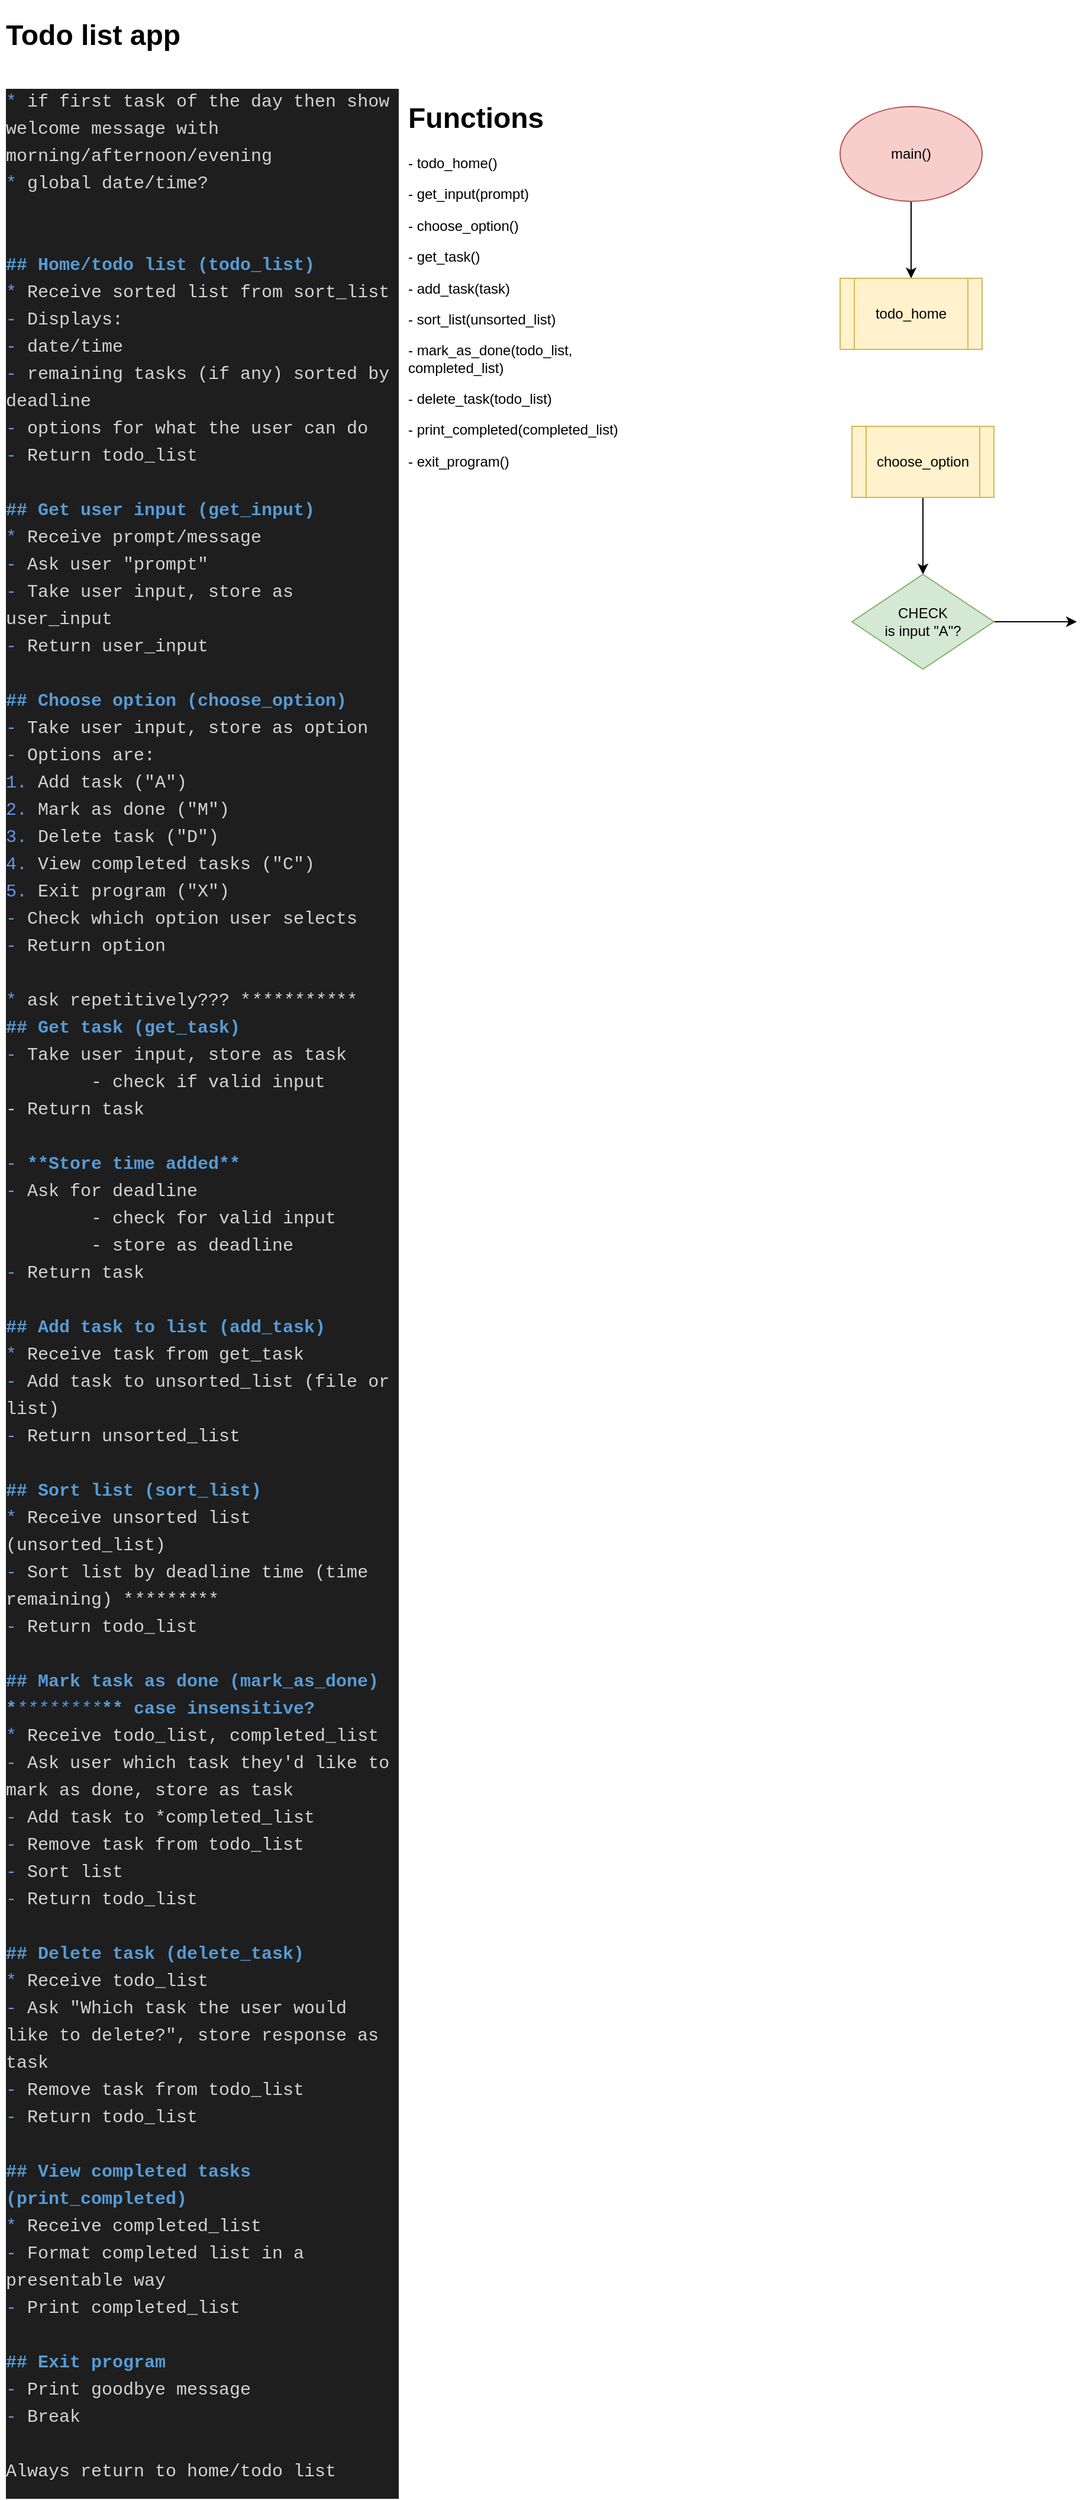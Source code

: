 <mxfile version="19.0.3" type="device"><diagram id="rKh5Dptz9xbxb2ssqwDk" name="Page-1"><mxGraphModel dx="970" dy="706" grid="1" gridSize="10" guides="1" tooltips="1" connect="1" arrows="1" fold="1" page="1" pageScale="1" pageWidth="827" pageHeight="1169" math="0" shadow="0"><root><mxCell id="0"/><mxCell id="1" parent="0"/><mxCell id="ehe5Sm8vD9EuaE62V5g2-1" value="&lt;h1&gt;Todo list app&lt;/h1&gt;&lt;div&gt;&lt;br&gt;&lt;/div&gt;&lt;div style=&quot;color: rgb(212, 212, 212); background-color: rgb(30, 30, 30); font-family: Menlo, Monaco, &amp;quot;Courier New&amp;quot;, monospace; font-size: 15px; line-height: 23px;&quot;&gt;&lt;div&gt;&lt;span style=&quot;color: #6796e6;&quot;&gt;*&lt;/span&gt; if first task of the day then show welcome message with morning/afternoon/evening&lt;/div&gt;&lt;div&gt;&lt;span style=&quot;color: #6796e6;&quot;&gt;*&lt;/span&gt; global date/time?&lt;/div&gt;&lt;br&gt;&lt;br&gt;&lt;div&gt;&lt;span style=&quot;color: #569cd6;font-weight: bold;&quot;&gt;## Home/todo list (todo_list)&lt;/span&gt;&lt;/div&gt;&lt;div&gt;&lt;span style=&quot;color: #6796e6;&quot;&gt;*&lt;/span&gt; Receive sorted list from sort_list&lt;/div&gt;&lt;div&gt;&lt;span style=&quot;color: #6796e6;&quot;&gt;-&lt;/span&gt; Displays:&lt;/div&gt;&lt;div&gt;    &lt;span style=&quot;color: #6796e6;&quot;&gt;-&lt;/span&gt; date/time&lt;/div&gt;&lt;div&gt;    &lt;span style=&quot;color: #6796e6;&quot;&gt;-&lt;/span&gt; remaining tasks (if any) sorted by deadline&lt;/div&gt;&lt;div&gt;    &lt;span style=&quot;color: #6796e6;&quot;&gt;-&lt;/span&gt; options for what the user can do&lt;/div&gt;&lt;div&gt;&lt;span style=&quot;color: #6796e6;&quot;&gt;-&lt;/span&gt; Return todo_list&lt;/div&gt;&lt;br&gt;&lt;div&gt;&lt;span style=&quot;color: #569cd6;font-weight: bold;&quot;&gt;## Get user input (get_input)&lt;/span&gt;&lt;/div&gt;&lt;div&gt;&lt;span style=&quot;color: #6796e6;&quot;&gt;*&lt;/span&gt; Receive prompt/message&lt;/div&gt;&lt;div&gt;&lt;span style=&quot;color: #6796e6;&quot;&gt;-&lt;/span&gt; Ask user &quot;prompt&quot;&lt;/div&gt;&lt;div&gt;&lt;span style=&quot;color: #6796e6;&quot;&gt;-&lt;/span&gt; Take user input, store as user_input&lt;/div&gt;&lt;div&gt;&lt;span style=&quot;color: #6796e6;&quot;&gt;-&lt;/span&gt; Return user_input&lt;/div&gt;&lt;br&gt;&lt;div&gt;&lt;span style=&quot;color: #569cd6;font-weight: bold;&quot;&gt;## Choose option (choose_option)&lt;/span&gt;&lt;/div&gt;&lt;div&gt;&lt;span style=&quot;color: #6796e6;&quot;&gt;-&lt;/span&gt; Take user input, store as option&lt;/div&gt;&lt;div&gt;&lt;span style=&quot;color: #6796e6;&quot;&gt;-&lt;/span&gt; Options are:&lt;/div&gt;&lt;div&gt;    &lt;span style=&quot;color: #6796e6;&quot;&gt;1.&lt;/span&gt; Add task (&quot;A&quot;)&lt;/div&gt;&lt;div&gt;    &lt;span style=&quot;color: #6796e6;&quot;&gt;2.&lt;/span&gt; Mark as done (&quot;M&quot;)&lt;/div&gt;&lt;div&gt;    &lt;span style=&quot;color: #6796e6;&quot;&gt;3.&lt;/span&gt; Delete task (&quot;D&quot;)&lt;/div&gt;&lt;div&gt;    &lt;span style=&quot;color: #6796e6;&quot;&gt;4.&lt;/span&gt; View completed tasks (&quot;C&quot;)&lt;/div&gt;&lt;div&gt;    &lt;span style=&quot;color: #6796e6;&quot;&gt;5.&lt;/span&gt; Exit program (&quot;X&quot;)&lt;/div&gt;&lt;div&gt;&lt;span style=&quot;color: #6796e6;&quot;&gt;-&lt;/span&gt; Check which option user selects&lt;/div&gt;&lt;div&gt;&lt;span style=&quot;color: #6796e6;&quot;&gt;-&lt;/span&gt; Return option&lt;/div&gt;&lt;br&gt;&lt;div&gt;&lt;span style=&quot;color: #6796e6;&quot;&gt;*&lt;/span&gt; ask repetitively??? *&lt;span style=&quot;font-style: italic;&quot;&gt;********&lt;/span&gt;**&lt;/div&gt;&lt;div&gt;&lt;span style=&quot;color: #569cd6;font-weight: bold;&quot;&gt;## Get task (get_task)&lt;/span&gt;&lt;/div&gt;&lt;div&gt;&lt;span style=&quot;color: #6796e6;&quot;&gt;-&lt;/span&gt; Take user input, store as task&lt;/div&gt;&lt;div&gt;&lt;span style=&quot;white-space: pre;&quot;&gt;&#9;&lt;/span&gt;- check if valid input&lt;br&gt;&lt;/div&gt;&lt;div&gt;- Return task&lt;/div&gt;&lt;div&gt;&lt;br&gt;&lt;/div&gt;&lt;div&gt;&lt;span style=&quot;color: #6796e6;&quot;&gt;-&lt;/span&gt; &lt;span style=&quot;color: #569cd6;font-weight: bold;&quot;&gt;**Store time added**&lt;/span&gt;&lt;/div&gt;&lt;div&gt;&lt;span style=&quot;color: #6796e6;&quot;&gt;-&lt;/span&gt; Ask for deadline&lt;/div&gt;&lt;div&gt;&lt;span style=&quot;white-space: pre;&quot;&gt;&#9;&lt;/span&gt;- check for valid input&lt;/div&gt;&lt;div&gt;&lt;span style=&quot;white-space: pre;&quot;&gt;&#9;&lt;/span&gt;- store as deadline&lt;/div&gt;&lt;div&gt;&lt;span style=&quot;color: #6796e6;&quot;&gt;-&lt;/span&gt; Return task&lt;/div&gt;&lt;br&gt;&lt;div&gt;&lt;span style=&quot;color: #569cd6;font-weight: bold;&quot;&gt;## Add task to list (add_task)&lt;/span&gt;&lt;/div&gt;&lt;div&gt;&lt;span style=&quot;color: #6796e6;&quot;&gt;*&lt;/span&gt; Receive task from get_task&lt;/div&gt;&lt;div&gt;&lt;span style=&quot;color: #6796e6;&quot;&gt;-&lt;/span&gt; Add task to unsorted_list (file or list)&lt;/div&gt;&lt;div&gt;&lt;span style=&quot;color: #6796e6;&quot;&gt;-&lt;/span&gt; Return unsorted_list&lt;/div&gt;&lt;br&gt;&lt;div&gt;&lt;span style=&quot;color: #569cd6;font-weight: bold;&quot;&gt;## Sort list (sort_list)&lt;/span&gt;&lt;/div&gt;&lt;div&gt;&lt;span style=&quot;color: #6796e6;&quot;&gt;*&lt;/span&gt; Receive unsorted list (unsorted_list)&lt;/div&gt;&lt;div&gt;&lt;span style=&quot;color: #6796e6;&quot;&gt;-&lt;/span&gt; Sort list by deadline time (time remaining) *&lt;span style=&quot;font-style: italic;&quot;&gt;******&lt;/span&gt;**&lt;/div&gt;&lt;div&gt;&lt;span style=&quot;color: #6796e6;&quot;&gt;-&lt;/span&gt; Return todo_list&lt;/div&gt;&lt;br&gt;&lt;div&gt;&lt;span style=&quot;color: #569cd6;font-weight: bold;&quot;&gt;## Mark task as done (mark_as_done) *&lt;/span&gt;&lt;span style=&quot;color: #569cd6;font-style: italic;&quot;&gt;********&lt;/span&gt;&lt;span style=&quot;color: #569cd6;font-weight: bold;&quot;&gt;** case insensitive?&lt;/span&gt;&lt;/div&gt;&lt;div&gt;&lt;span style=&quot;color: #6796e6;&quot;&gt;*&lt;/span&gt; Receive todo_list, completed_list&lt;/div&gt;&lt;div&gt;&lt;span style=&quot;color: #6796e6;&quot;&gt;-&lt;/span&gt; Ask user which task they'd like to mark as done, store as task&lt;/div&gt;&lt;div&gt;&lt;span style=&quot;color: #6796e6;&quot;&gt;-&lt;/span&gt; Add task to *completed_list&lt;/div&gt;&lt;div&gt;&lt;span style=&quot;color: #6796e6;&quot;&gt;-&lt;/span&gt; Remove task from todo_list&lt;/div&gt;&lt;div&gt;&lt;span style=&quot;color: #6796e6;&quot;&gt;-&lt;/span&gt; Sort list&lt;/div&gt;&lt;div&gt;&lt;span style=&quot;color: #6796e6;&quot;&gt;-&lt;/span&gt; Return todo_list&lt;/div&gt;&lt;br&gt;&lt;div&gt;&lt;span style=&quot;color: #569cd6;font-weight: bold;&quot;&gt;## Delete task (delete_task)&lt;/span&gt;&lt;/div&gt;&lt;div&gt;&lt;span style=&quot;color: #6796e6;&quot;&gt;*&lt;/span&gt; Receive todo_list&lt;/div&gt;&lt;div&gt;&lt;span style=&quot;color: #6796e6;&quot;&gt;-&lt;/span&gt; Ask &quot;Which task the user would like to delete?&quot;, store response as task&lt;/div&gt;&lt;div&gt;&lt;span style=&quot;color: #6796e6;&quot;&gt;-&lt;/span&gt; Remove task from todo_list&lt;/div&gt;&lt;div&gt;&lt;span style=&quot;color: #6796e6;&quot;&gt;-&lt;/span&gt; Return todo_list&lt;/div&gt;&lt;br&gt;&lt;div&gt;&lt;span style=&quot;color: #569cd6;font-weight: bold;&quot;&gt;## View completed tasks (print_completed)&lt;/span&gt;&lt;/div&gt;&lt;div&gt;&lt;span style=&quot;color: #6796e6;&quot;&gt;*&lt;/span&gt; Receive completed_list&lt;/div&gt;&lt;div&gt;&lt;span style=&quot;color: #6796e6;&quot;&gt;-&lt;/span&gt; Format completed list in a presentable way&lt;/div&gt;&lt;div&gt;&lt;span style=&quot;color: #6796e6;&quot;&gt;-&lt;/span&gt; Print completed_list&lt;/div&gt;&lt;br&gt;&lt;div&gt;&lt;span style=&quot;color: #569cd6;font-weight: bold;&quot;&gt;## Exit program&lt;/span&gt;&lt;/div&gt;&lt;div&gt;&lt;span style=&quot;color: #6796e6;&quot;&gt;-&lt;/span&gt; Print goodbye message&lt;/div&gt;&lt;div&gt;&lt;span style=&quot;color: #6796e6;&quot;&gt;-&lt;/span&gt; Break&lt;/div&gt;&lt;br&gt;&lt;div&gt;Always return to home/todo list&lt;/div&gt;&lt;br&gt;&lt;br&gt;&lt;/div&gt;" style="text;html=1;strokeColor=none;fillColor=none;spacing=5;spacingTop=-20;whiteSpace=wrap;overflow=hidden;rounded=0;" vertex="1" parent="1"><mxGeometry x="20" y="20" width="340" height="2100" as="geometry"/></mxCell><mxCell id="ehe5Sm8vD9EuaE62V5g2-2" value="&lt;h1&gt;Functions&lt;/h1&gt;&lt;p&gt;- todo_home()&lt;/p&gt;&lt;p&gt;- get_input(prompt)&lt;/p&gt;&lt;p&gt;- choose_option()&lt;/p&gt;&lt;p&gt;- get_task()&lt;/p&gt;&lt;p&gt;- add_task(task)&lt;/p&gt;&lt;p&gt;- sort_list(unsorted_list)&lt;/p&gt;&lt;p&gt;- mark_as_done(todo_list, completed_list)&lt;/p&gt;&lt;p&gt;- delete_task(todo_list)&lt;/p&gt;&lt;p&gt;- print_completed(completed_list)&lt;/p&gt;&lt;p&gt;- exit_program()&lt;/p&gt;&lt;p&gt;&lt;br&gt;&lt;/p&gt;&lt;p&gt;&lt;br&gt;&lt;/p&gt;" style="text;html=1;strokeColor=none;fillColor=none;spacing=5;spacingTop=-20;whiteSpace=wrap;overflow=hidden;rounded=0;" vertex="1" parent="1"><mxGeometry x="360" y="90" width="210" height="370" as="geometry"/></mxCell><mxCell id="ehe5Sm8vD9EuaE62V5g2-5" style="edgeStyle=orthogonalEdgeStyle;rounded=0;orthogonalLoop=1;jettySize=auto;html=1;entryX=0.5;entryY=0;entryDx=0;entryDy=0;" edge="1" parent="1" source="ehe5Sm8vD9EuaE62V5g2-3"><mxGeometry relative="1" as="geometry"><mxPoint x="790" y="245" as="targetPoint"/></mxGeometry></mxCell><mxCell id="ehe5Sm8vD9EuaE62V5g2-3" value="main()" style="ellipse;whiteSpace=wrap;html=1;fillColor=#f8cecc;strokeColor=#b85450;" vertex="1" parent="1"><mxGeometry x="730" y="100" width="120" height="80" as="geometry"/></mxCell><mxCell id="ehe5Sm8vD9EuaE62V5g2-11" style="edgeStyle=orthogonalEdgeStyle;rounded=0;orthogonalLoop=1;jettySize=auto;html=1;entryX=0.5;entryY=0;entryDx=0;entryDy=0;" edge="1" parent="1" source="ehe5Sm8vD9EuaE62V5g2-6" target="ehe5Sm8vD9EuaE62V5g2-7"><mxGeometry relative="1" as="geometry"/></mxCell><mxCell id="ehe5Sm8vD9EuaE62V5g2-6" value="choose_option" style="shape=process;whiteSpace=wrap;html=1;backgroundOutline=1;fillColor=#fff2cc;strokeColor=#d6b656;" vertex="1" parent="1"><mxGeometry x="740" y="370" width="120" height="60" as="geometry"/></mxCell><mxCell id="ehe5Sm8vD9EuaE62V5g2-10" style="edgeStyle=orthogonalEdgeStyle;rounded=0;orthogonalLoop=1;jettySize=auto;html=1;" edge="1" parent="1" source="ehe5Sm8vD9EuaE62V5g2-7"><mxGeometry relative="1" as="geometry"><mxPoint x="930" y="535" as="targetPoint"/></mxGeometry></mxCell><mxCell id="ehe5Sm8vD9EuaE62V5g2-7" value="CHECK&lt;br&gt;is input &quot;A&quot;?" style="rhombus;whiteSpace=wrap;html=1;fillColor=#d5e8d4;strokeColor=#82b366;" vertex="1" parent="1"><mxGeometry x="740" y="495" width="120" height="80" as="geometry"/></mxCell><mxCell id="ehe5Sm8vD9EuaE62V5g2-12" value="todo_home" style="shape=process;whiteSpace=wrap;html=1;backgroundOutline=1;fillColor=#fff2cc;strokeColor=#d6b656;" vertex="1" parent="1"><mxGeometry x="730" y="245" width="120" height="60" as="geometry"/></mxCell></root></mxGraphModel></diagram></mxfile>